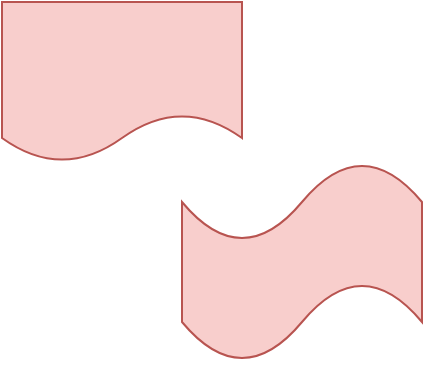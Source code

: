 <mxfile version="@DRAWIO-VERSION@" type="github">
  <diagram id="FhGGaX4cZ6p4cUrIo7r3" name="Page-1">
    <mxGraphModel dx="1426" dy="752" grid="1" gridSize="10" guides="1" tooltips="1" connect="1" arrows="1" fold="1" page="1" pageScale="1" pageWidth="850" pageHeight="1100" math="0" shadow="0">
      <root>
        <mxCell id="0" />
        <mxCell id="1" parent="0" />
        <mxCell id="ucCcJ9smYMJADtl1qao4-1" value="" style="shape=tape;whiteSpace=wrap;html=1;fillColor=#f8cecc;strokeColor=#b85450;" parent="1" vertex="1">
          <mxGeometry x="360" y="320" width="120" height="100" as="geometry" />
        </mxCell>
        <mxCell id="ucCcJ9smYMJADtl1qao4-2" value="" style="shape=document;whiteSpace=wrap;html=1;boundedLbl=1;fillColor=#f8cecc;strokeColor=#b85450;" parent="1" vertex="1">
          <mxGeometry x="270" y="240" width="120" height="80" as="geometry" />
        </mxCell>
      </root>
    </mxGraphModel>
  </diagram>
</mxfile>
